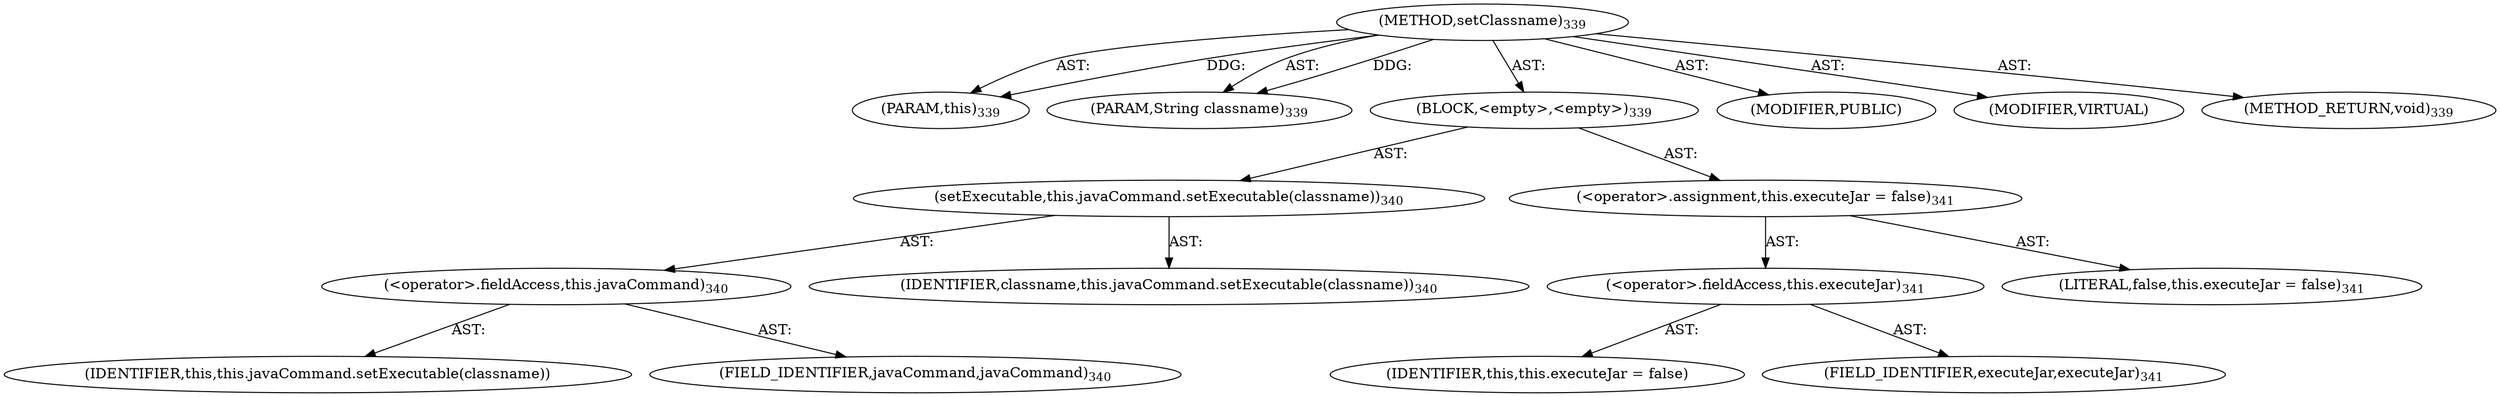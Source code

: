 digraph "setClassname" {  
"111669149716" [label = <(METHOD,setClassname)<SUB>339</SUB>> ]
"115964117028" [label = <(PARAM,this)<SUB>339</SUB>> ]
"115964117029" [label = <(PARAM,String classname)<SUB>339</SUB>> ]
"25769803815" [label = <(BLOCK,&lt;empty&gt;,&lt;empty&gt;)<SUB>339</SUB>> ]
"30064771241" [label = <(setExecutable,this.javaCommand.setExecutable(classname))<SUB>340</SUB>> ]
"30064771242" [label = <(&lt;operator&gt;.fieldAccess,this.javaCommand)<SUB>340</SUB>> ]
"68719476883" [label = <(IDENTIFIER,this,this.javaCommand.setExecutable(classname))> ]
"55834574886" [label = <(FIELD_IDENTIFIER,javaCommand,javaCommand)<SUB>340</SUB>> ]
"68719476884" [label = <(IDENTIFIER,classname,this.javaCommand.setExecutable(classname))<SUB>340</SUB>> ]
"30064771243" [label = <(&lt;operator&gt;.assignment,this.executeJar = false)<SUB>341</SUB>> ]
"30064771244" [label = <(&lt;operator&gt;.fieldAccess,this.executeJar)<SUB>341</SUB>> ]
"68719476885" [label = <(IDENTIFIER,this,this.executeJar = false)> ]
"55834574887" [label = <(FIELD_IDENTIFIER,executeJar,executeJar)<SUB>341</SUB>> ]
"90194313239" [label = <(LITERAL,false,this.executeJar = false)<SUB>341</SUB>> ]
"133143986227" [label = <(MODIFIER,PUBLIC)> ]
"133143986228" [label = <(MODIFIER,VIRTUAL)> ]
"128849018900" [label = <(METHOD_RETURN,void)<SUB>339</SUB>> ]
  "111669149716" -> "115964117028"  [ label = "AST: "] 
  "111669149716" -> "115964117029"  [ label = "AST: "] 
  "111669149716" -> "25769803815"  [ label = "AST: "] 
  "111669149716" -> "133143986227"  [ label = "AST: "] 
  "111669149716" -> "133143986228"  [ label = "AST: "] 
  "111669149716" -> "128849018900"  [ label = "AST: "] 
  "25769803815" -> "30064771241"  [ label = "AST: "] 
  "25769803815" -> "30064771243"  [ label = "AST: "] 
  "30064771241" -> "30064771242"  [ label = "AST: "] 
  "30064771241" -> "68719476884"  [ label = "AST: "] 
  "30064771242" -> "68719476883"  [ label = "AST: "] 
  "30064771242" -> "55834574886"  [ label = "AST: "] 
  "30064771243" -> "30064771244"  [ label = "AST: "] 
  "30064771243" -> "90194313239"  [ label = "AST: "] 
  "30064771244" -> "68719476885"  [ label = "AST: "] 
  "30064771244" -> "55834574887"  [ label = "AST: "] 
  "111669149716" -> "115964117028"  [ label = "DDG: "] 
  "111669149716" -> "115964117029"  [ label = "DDG: "] 
}
